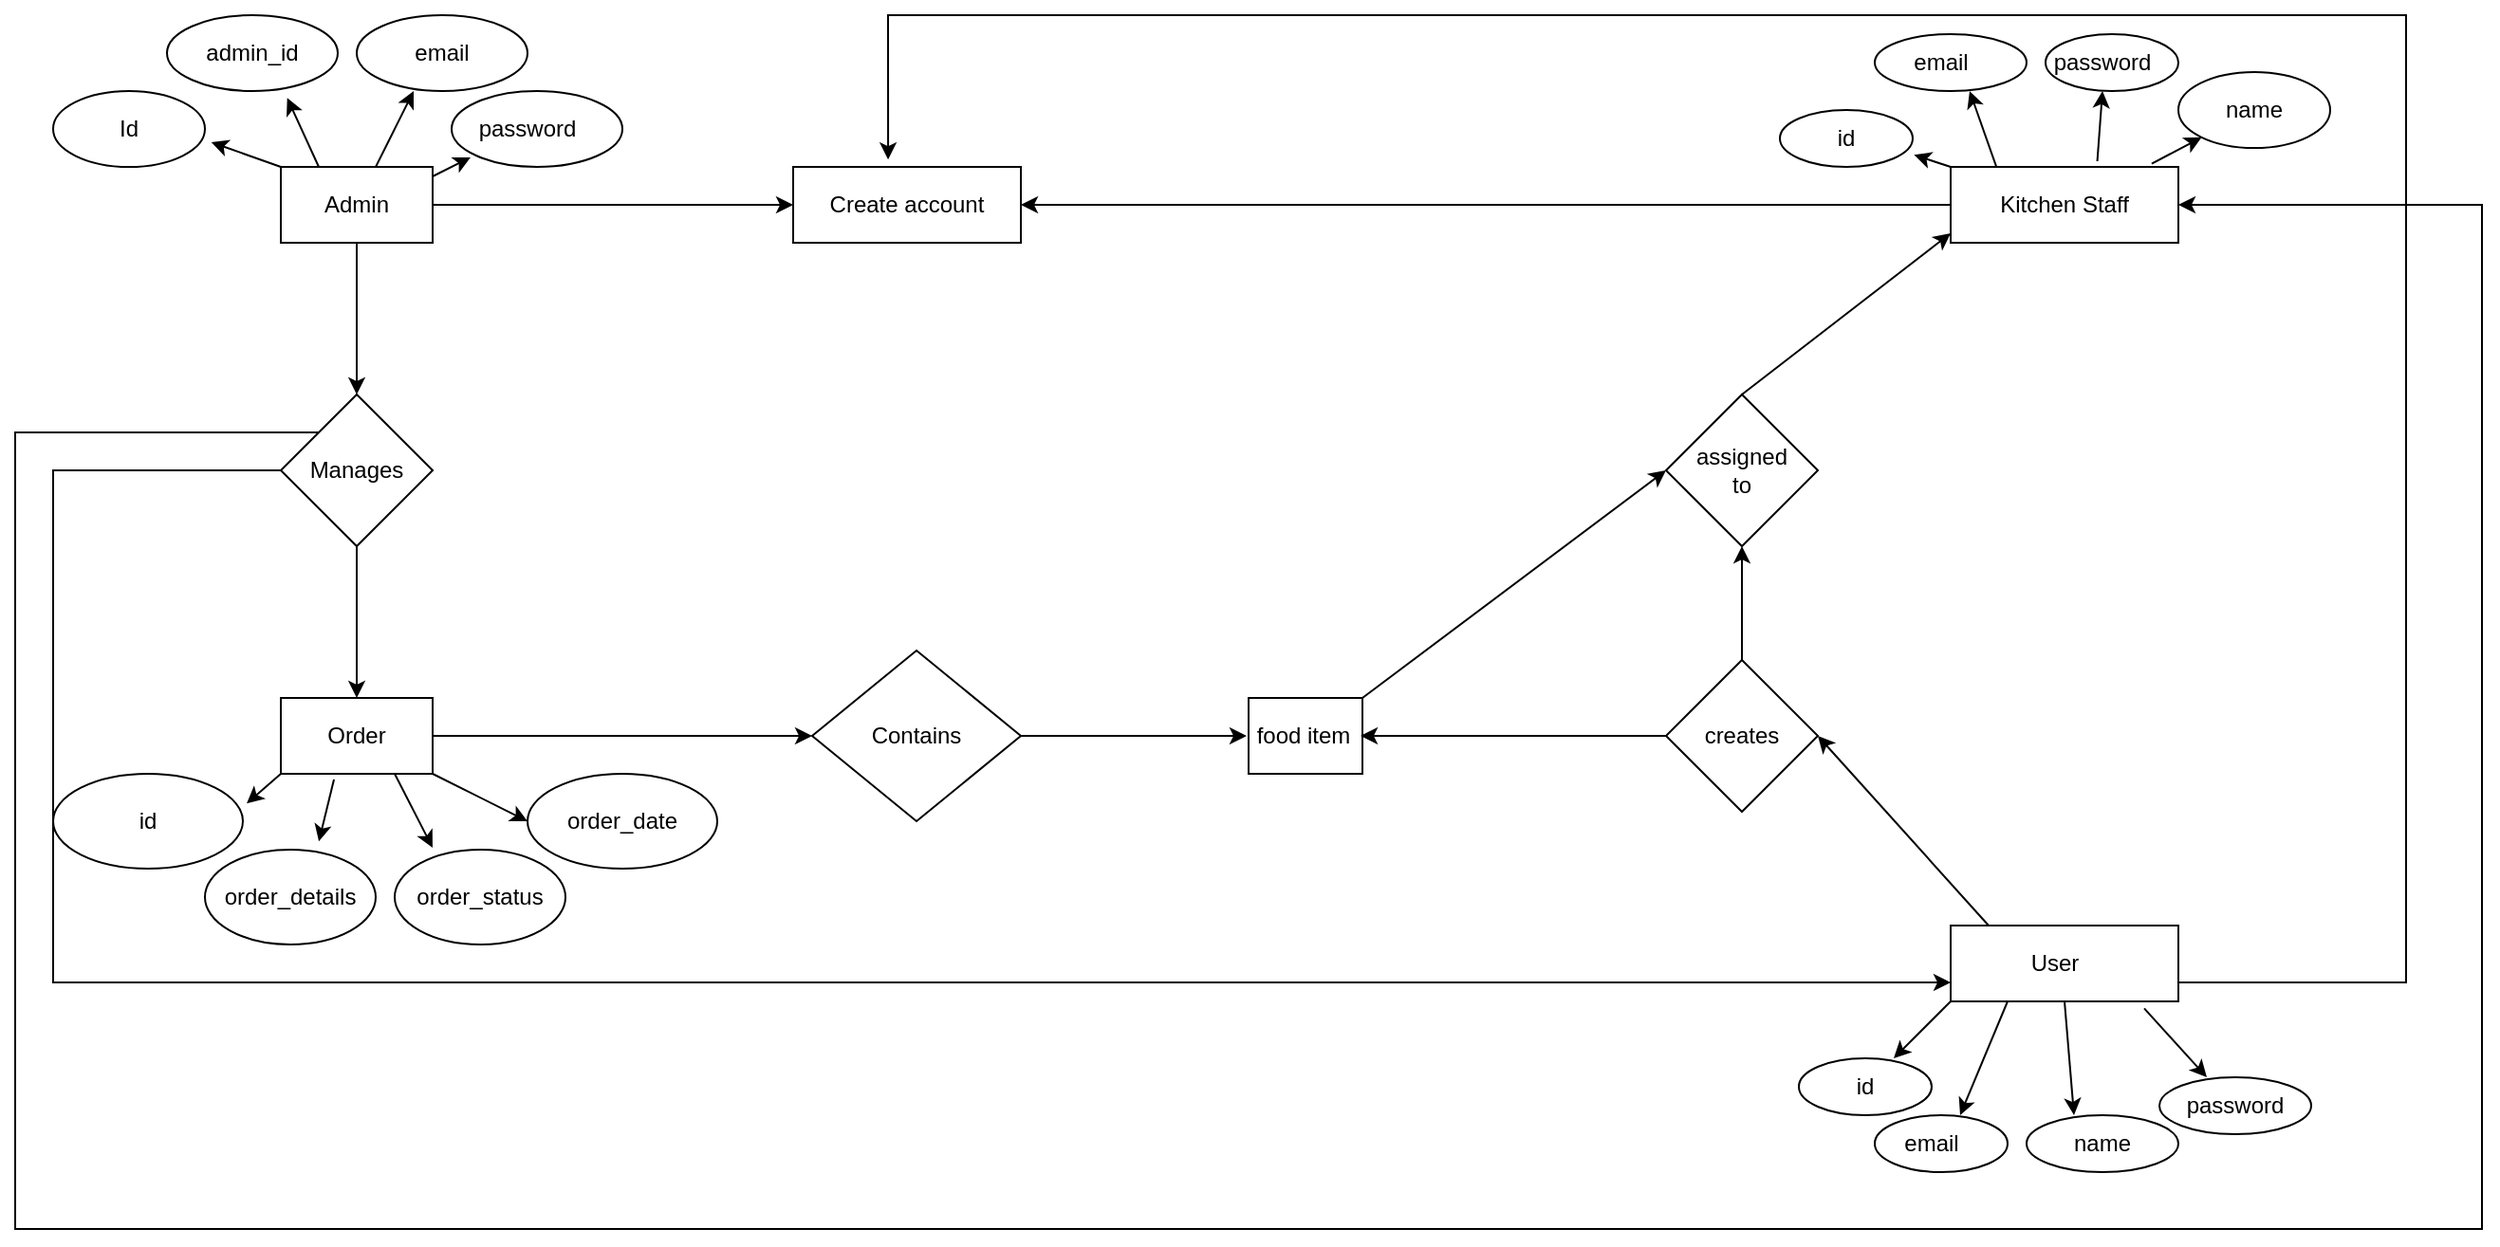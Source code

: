 <mxfile version="21.2.8" type="device">
  <diagram name="Page-1" id="XrtmgbepDEW_kfSQkyj5">
    <mxGraphModel dx="1630" dy="1604" grid="1" gridSize="10" guides="1" tooltips="1" connect="1" arrows="1" fold="1" page="1" pageScale="1" pageWidth="850" pageHeight="1100" math="0" shadow="0">
      <root>
        <mxCell id="0" />
        <mxCell id="1" parent="0" />
        <mxCell id="swYCusZmgN0RJEcf6t8h-2" value="" style="rounded=0;whiteSpace=wrap;html=1;" parent="1" vertex="1">
          <mxGeometry x="120" y="80" width="80" height="40" as="geometry" />
        </mxCell>
        <mxCell id="swYCusZmgN0RJEcf6t8h-3" value="" style="rhombus;whiteSpace=wrap;html=1;" parent="1" vertex="1">
          <mxGeometry x="120" y="200" width="80" height="80" as="geometry" />
        </mxCell>
        <mxCell id="swYCusZmgN0RJEcf6t8h-4" value="" style="rounded=0;whiteSpace=wrap;html=1;" parent="1" vertex="1">
          <mxGeometry x="120" y="360" width="80" height="40" as="geometry" />
        </mxCell>
        <mxCell id="swYCusZmgN0RJEcf6t8h-6" value="" style="ellipse;whiteSpace=wrap;html=1;" parent="1" vertex="1">
          <mxGeometry y="40" width="80" height="40" as="geometry" />
        </mxCell>
        <mxCell id="swYCusZmgN0RJEcf6t8h-7" value="" style="ellipse;whiteSpace=wrap;html=1;" parent="1" vertex="1">
          <mxGeometry x="60" width="90" height="40" as="geometry" />
        </mxCell>
        <mxCell id="swYCusZmgN0RJEcf6t8h-8" value="" style="ellipse;whiteSpace=wrap;html=1;" parent="1" vertex="1">
          <mxGeometry x="160" width="90" height="40" as="geometry" />
        </mxCell>
        <mxCell id="swYCusZmgN0RJEcf6t8h-9" value="" style="ellipse;whiteSpace=wrap;html=1;" parent="1" vertex="1">
          <mxGeometry x="210" y="40" width="90" height="40" as="geometry" />
        </mxCell>
        <mxCell id="swYCusZmgN0RJEcf6t8h-10" value="" style="ellipse;whiteSpace=wrap;html=1;" parent="1" vertex="1">
          <mxGeometry y="400" width="100" height="50" as="geometry" />
        </mxCell>
        <mxCell id="swYCusZmgN0RJEcf6t8h-11" value="" style="ellipse;whiteSpace=wrap;html=1;" parent="1" vertex="1">
          <mxGeometry x="80" y="440" width="90" height="50" as="geometry" />
        </mxCell>
        <mxCell id="swYCusZmgN0RJEcf6t8h-12" value="" style="ellipse;whiteSpace=wrap;html=1;" parent="1" vertex="1">
          <mxGeometry x="180" y="440" width="90" height="50" as="geometry" />
        </mxCell>
        <mxCell id="swYCusZmgN0RJEcf6t8h-13" value="" style="ellipse;whiteSpace=wrap;html=1;" parent="1" vertex="1">
          <mxGeometry x="250" y="400" width="100" height="50" as="geometry" />
        </mxCell>
        <mxCell id="swYCusZmgN0RJEcf6t8h-14" value="" style="rounded=0;whiteSpace=wrap;html=1;" parent="1" vertex="1">
          <mxGeometry x="390" y="80" width="120" height="40" as="geometry" />
        </mxCell>
        <mxCell id="swYCusZmgN0RJEcf6t8h-16" value="" style="rhombus;whiteSpace=wrap;html=1;" parent="1" vertex="1">
          <mxGeometry x="400" y="335" width="110" height="90" as="geometry" />
        </mxCell>
        <mxCell id="swYCusZmgN0RJEcf6t8h-17" value="" style="rounded=0;whiteSpace=wrap;html=1;" parent="1" vertex="1">
          <mxGeometry x="630" y="360" width="60" height="40" as="geometry" />
        </mxCell>
        <mxCell id="swYCusZmgN0RJEcf6t8h-18" value="Admin" style="text;html=1;strokeColor=none;fillColor=none;align=center;verticalAlign=middle;whiteSpace=wrap;rounded=0;" parent="1" vertex="1">
          <mxGeometry x="120" y="80" width="80" height="40" as="geometry" />
        </mxCell>
        <mxCell id="swYCusZmgN0RJEcf6t8h-36" value="Id" style="text;html=1;strokeColor=none;fillColor=none;align=center;verticalAlign=middle;whiteSpace=wrap;rounded=0;" parent="1" vertex="1">
          <mxGeometry x="10" y="45" width="60" height="30" as="geometry" />
        </mxCell>
        <mxCell id="swYCusZmgN0RJEcf6t8h-37" value="admin_id" style="text;html=1;strokeColor=none;fillColor=none;align=center;verticalAlign=middle;whiteSpace=wrap;rounded=0;" parent="1" vertex="1">
          <mxGeometry x="75" y="5" width="60" height="30" as="geometry" />
        </mxCell>
        <mxCell id="swYCusZmgN0RJEcf6t8h-38" value="email" style="text;html=1;strokeColor=none;fillColor=none;align=center;verticalAlign=middle;whiteSpace=wrap;rounded=0;" parent="1" vertex="1">
          <mxGeometry x="175" y="5" width="60" height="30" as="geometry" />
        </mxCell>
        <mxCell id="swYCusZmgN0RJEcf6t8h-39" value="password" style="text;html=1;strokeColor=none;fillColor=none;align=center;verticalAlign=middle;whiteSpace=wrap;rounded=0;" parent="1" vertex="1">
          <mxGeometry x="220" y="45" width="60" height="30" as="geometry" />
        </mxCell>
        <mxCell id="swYCusZmgN0RJEcf6t8h-40" value="Manages" style="text;html=1;strokeColor=none;fillColor=none;align=center;verticalAlign=middle;whiteSpace=wrap;rounded=0;" parent="1" vertex="1">
          <mxGeometry x="130" y="225" width="60" height="30" as="geometry" />
        </mxCell>
        <mxCell id="swYCusZmgN0RJEcf6t8h-41" value="Order" style="text;html=1;strokeColor=none;fillColor=none;align=center;verticalAlign=middle;whiteSpace=wrap;rounded=0;" parent="1" vertex="1">
          <mxGeometry x="130" y="365" width="60" height="30" as="geometry" />
        </mxCell>
        <mxCell id="swYCusZmgN0RJEcf6t8h-42" value="id" style="text;html=1;strokeColor=none;fillColor=none;align=center;verticalAlign=middle;whiteSpace=wrap;rounded=0;" parent="1" vertex="1">
          <mxGeometry x="20" y="410" width="60" height="30" as="geometry" />
        </mxCell>
        <mxCell id="swYCusZmgN0RJEcf6t8h-43" value="order_details" style="text;html=1;strokeColor=none;fillColor=none;align=center;verticalAlign=middle;whiteSpace=wrap;rounded=0;" parent="1" vertex="1">
          <mxGeometry x="95" y="450" width="60" height="30" as="geometry" />
        </mxCell>
        <mxCell id="swYCusZmgN0RJEcf6t8h-44" value="order_status" style="text;html=1;strokeColor=none;fillColor=none;align=center;verticalAlign=middle;whiteSpace=wrap;rounded=0;" parent="1" vertex="1">
          <mxGeometry x="195" y="450" width="60" height="30" as="geometry" />
        </mxCell>
        <mxCell id="swYCusZmgN0RJEcf6t8h-45" value="order_date" style="text;html=1;strokeColor=none;fillColor=none;align=center;verticalAlign=middle;whiteSpace=wrap;rounded=0;" parent="1" vertex="1">
          <mxGeometry x="270" y="410" width="60" height="30" as="geometry" />
        </mxCell>
        <mxCell id="swYCusZmgN0RJEcf6t8h-46" value="Create account" style="text;html=1;strokeColor=none;fillColor=none;align=center;verticalAlign=middle;whiteSpace=wrap;rounded=0;" parent="1" vertex="1">
          <mxGeometry x="400" y="85" width="100" height="30" as="geometry" />
        </mxCell>
        <mxCell id="swYCusZmgN0RJEcf6t8h-47" value="Contains" style="text;html=1;strokeColor=none;fillColor=none;align=center;verticalAlign=middle;whiteSpace=wrap;rounded=0;" parent="1" vertex="1">
          <mxGeometry x="420" y="365" width="70" height="30" as="geometry" />
        </mxCell>
        <mxCell id="swYCusZmgN0RJEcf6t8h-48" value="food item" style="text;html=1;strokeColor=none;fillColor=none;align=center;verticalAlign=middle;whiteSpace=wrap;rounded=0;" parent="1" vertex="1">
          <mxGeometry x="629" y="370" width="60" height="20" as="geometry" />
        </mxCell>
        <mxCell id="swYCusZmgN0RJEcf6t8h-49" value="" style="rhombus;whiteSpace=wrap;html=1;" parent="1" vertex="1">
          <mxGeometry x="850" y="200" width="80" height="80" as="geometry" />
        </mxCell>
        <mxCell id="swYCusZmgN0RJEcf6t8h-50" value="assigned to" style="text;html=1;strokeColor=none;fillColor=none;align=center;verticalAlign=middle;whiteSpace=wrap;rounded=0;" parent="1" vertex="1">
          <mxGeometry x="860" y="225" width="60" height="30" as="geometry" />
        </mxCell>
        <mxCell id="swYCusZmgN0RJEcf6t8h-51" value="" style="rhombus;whiteSpace=wrap;html=1;" parent="1" vertex="1">
          <mxGeometry x="850" y="340" width="80" height="80" as="geometry" />
        </mxCell>
        <mxCell id="swYCusZmgN0RJEcf6t8h-52" value="creates" style="text;html=1;strokeColor=none;fillColor=none;align=center;verticalAlign=middle;whiteSpace=wrap;rounded=0;" parent="1" vertex="1">
          <mxGeometry x="860" y="365" width="60" height="30" as="geometry" />
        </mxCell>
        <mxCell id="swYCusZmgN0RJEcf6t8h-53" value="" style="rounded=0;whiteSpace=wrap;html=1;" parent="1" vertex="1">
          <mxGeometry x="1000" y="80" width="120" height="40" as="geometry" />
        </mxCell>
        <mxCell id="swYCusZmgN0RJEcf6t8h-54" value="Kitchen Staff" style="text;html=1;strokeColor=none;fillColor=none;align=center;verticalAlign=middle;whiteSpace=wrap;rounded=0;" parent="1" vertex="1">
          <mxGeometry x="1000" y="85" width="120" height="30" as="geometry" />
        </mxCell>
        <mxCell id="swYCusZmgN0RJEcf6t8h-55" value="" style="rounded=0;whiteSpace=wrap;html=1;" parent="1" vertex="1">
          <mxGeometry x="1000" y="480" width="120" height="40" as="geometry" />
        </mxCell>
        <mxCell id="swYCusZmgN0RJEcf6t8h-56" value="User" style="text;html=1;strokeColor=none;fillColor=none;align=center;verticalAlign=middle;whiteSpace=wrap;rounded=0;" parent="1" vertex="1">
          <mxGeometry x="1010" y="485" width="90" height="30" as="geometry" />
        </mxCell>
        <mxCell id="swYCusZmgN0RJEcf6t8h-57" value="" style="ellipse;whiteSpace=wrap;html=1;" parent="1" vertex="1">
          <mxGeometry x="920" y="550" width="70" height="30" as="geometry" />
        </mxCell>
        <mxCell id="swYCusZmgN0RJEcf6t8h-58" value="id" style="text;html=1;strokeColor=none;fillColor=none;align=center;verticalAlign=middle;whiteSpace=wrap;rounded=0;" parent="1" vertex="1">
          <mxGeometry x="925" y="550" width="60" height="30" as="geometry" />
        </mxCell>
        <mxCell id="swYCusZmgN0RJEcf6t8h-59" value="" style="ellipse;whiteSpace=wrap;html=1;" parent="1" vertex="1">
          <mxGeometry x="960" y="580" width="70" height="30" as="geometry" />
        </mxCell>
        <mxCell id="swYCusZmgN0RJEcf6t8h-60" value="email" style="text;html=1;strokeColor=none;fillColor=none;align=center;verticalAlign=middle;whiteSpace=wrap;rounded=0;" parent="1" vertex="1">
          <mxGeometry x="960" y="580" width="60" height="30" as="geometry" />
        </mxCell>
        <mxCell id="swYCusZmgN0RJEcf6t8h-62" value="" style="ellipse;whiteSpace=wrap;html=1;" parent="1" vertex="1">
          <mxGeometry x="1040" y="580" width="80" height="30" as="geometry" />
        </mxCell>
        <mxCell id="swYCusZmgN0RJEcf6t8h-63" value="name" style="text;html=1;strokeColor=none;fillColor=none;align=center;verticalAlign=middle;whiteSpace=wrap;rounded=0;" parent="1" vertex="1">
          <mxGeometry x="1050" y="580" width="60" height="30" as="geometry" />
        </mxCell>
        <mxCell id="swYCusZmgN0RJEcf6t8h-64" value="" style="ellipse;whiteSpace=wrap;html=1;" parent="1" vertex="1">
          <mxGeometry x="1110" y="560" width="80" height="30" as="geometry" />
        </mxCell>
        <mxCell id="swYCusZmgN0RJEcf6t8h-65" value="password" style="text;html=1;strokeColor=none;fillColor=none;align=center;verticalAlign=middle;whiteSpace=wrap;rounded=0;" parent="1" vertex="1">
          <mxGeometry x="1120" y="560" width="60" height="30" as="geometry" />
        </mxCell>
        <mxCell id="swYCusZmgN0RJEcf6t8h-66" value="" style="ellipse;whiteSpace=wrap;html=1;" parent="1" vertex="1">
          <mxGeometry x="910" y="50" width="70" height="30" as="geometry" />
        </mxCell>
        <mxCell id="swYCusZmgN0RJEcf6t8h-67" value="id" style="text;html=1;strokeColor=none;fillColor=none;align=center;verticalAlign=middle;whiteSpace=wrap;rounded=0;" parent="1" vertex="1">
          <mxGeometry x="915" y="50" width="60" height="30" as="geometry" />
        </mxCell>
        <mxCell id="swYCusZmgN0RJEcf6t8h-68" value="" style="ellipse;whiteSpace=wrap;html=1;" parent="1" vertex="1">
          <mxGeometry x="960" y="10" width="80" height="30" as="geometry" />
        </mxCell>
        <mxCell id="swYCusZmgN0RJEcf6t8h-69" value="email" style="text;html=1;strokeColor=none;fillColor=none;align=center;verticalAlign=middle;whiteSpace=wrap;rounded=0;" parent="1" vertex="1">
          <mxGeometry x="965" y="10" width="60" height="30" as="geometry" />
        </mxCell>
        <mxCell id="swYCusZmgN0RJEcf6t8h-70" value="" style="ellipse;whiteSpace=wrap;html=1;" parent="1" vertex="1">
          <mxGeometry x="1050" y="10" width="70" height="30" as="geometry" />
        </mxCell>
        <mxCell id="swYCusZmgN0RJEcf6t8h-71" value="password" style="text;html=1;strokeColor=none;fillColor=none;align=center;verticalAlign=middle;whiteSpace=wrap;rounded=0;" parent="1" vertex="1">
          <mxGeometry x="1050" y="10" width="60" height="30" as="geometry" />
        </mxCell>
        <mxCell id="swYCusZmgN0RJEcf6t8h-72" value="" style="ellipse;whiteSpace=wrap;html=1;" parent="1" vertex="1">
          <mxGeometry x="1120" y="30" width="80" height="40" as="geometry" />
        </mxCell>
        <mxCell id="swYCusZmgN0RJEcf6t8h-73" value="name" style="text;html=1;strokeColor=none;fillColor=none;align=center;verticalAlign=middle;whiteSpace=wrap;rounded=0;" parent="1" vertex="1">
          <mxGeometry x="1130" y="35" width="60" height="30" as="geometry" />
        </mxCell>
        <mxCell id="swYCusZmgN0RJEcf6t8h-76" value="" style="endArrow=classic;html=1;rounded=0;entryX=0;entryY=1;entryDx=0;entryDy=0;" parent="1" target="swYCusZmgN0RJEcf6t8h-39" edge="1">
          <mxGeometry width="50" height="50" relative="1" as="geometry">
            <mxPoint x="200" y="85" as="sourcePoint" />
            <mxPoint x="250" y="35" as="targetPoint" />
          </mxGeometry>
        </mxCell>
        <mxCell id="swYCusZmgN0RJEcf6t8h-77" value="" style="endArrow=classic;html=1;rounded=0;" parent="1" edge="1">
          <mxGeometry width="50" height="50" relative="1" as="geometry">
            <mxPoint x="170" y="80" as="sourcePoint" />
            <mxPoint x="190" y="40" as="targetPoint" />
          </mxGeometry>
        </mxCell>
        <mxCell id="swYCusZmgN0RJEcf6t8h-78" value="" style="endArrow=classic;html=1;rounded=0;entryX=0.704;entryY=1.092;entryDx=0;entryDy=0;entryPerimeter=0;" parent="1" target="swYCusZmgN0RJEcf6t8h-7" edge="1">
          <mxGeometry width="50" height="50" relative="1" as="geometry">
            <mxPoint x="140" y="80" as="sourcePoint" />
            <mxPoint x="190" y="30" as="targetPoint" />
          </mxGeometry>
        </mxCell>
        <mxCell id="swYCusZmgN0RJEcf6t8h-79" value="" style="endArrow=classic;html=1;rounded=0;entryX=1.042;entryY=0.675;entryDx=0;entryDy=0;entryPerimeter=0;" parent="1" target="swYCusZmgN0RJEcf6t8h-6" edge="1">
          <mxGeometry width="50" height="50" relative="1" as="geometry">
            <mxPoint x="120" y="80" as="sourcePoint" />
            <mxPoint x="170" y="30" as="targetPoint" />
          </mxGeometry>
        </mxCell>
        <mxCell id="swYCusZmgN0RJEcf6t8h-80" value="" style="endArrow=classic;html=1;rounded=0;entryX=1.02;entryY=0.313;entryDx=0;entryDy=0;entryPerimeter=0;" parent="1" target="swYCusZmgN0RJEcf6t8h-10" edge="1">
          <mxGeometry width="50" height="50" relative="1" as="geometry">
            <mxPoint x="120" y="400" as="sourcePoint" />
            <mxPoint x="380" y="270" as="targetPoint" />
          </mxGeometry>
        </mxCell>
        <mxCell id="swYCusZmgN0RJEcf6t8h-81" value="" style="endArrow=classic;html=1;rounded=0;entryX=0.667;entryY=-0.087;entryDx=0;entryDy=0;entryPerimeter=0;exitX=0.35;exitY=1.075;exitDx=0;exitDy=0;exitPerimeter=0;" parent="1" source="swYCusZmgN0RJEcf6t8h-4" target="swYCusZmgN0RJEcf6t8h-11" edge="1">
          <mxGeometry width="50" height="50" relative="1" as="geometry">
            <mxPoint x="410" y="230" as="sourcePoint" />
            <mxPoint x="360" y="300" as="targetPoint" />
          </mxGeometry>
        </mxCell>
        <mxCell id="swYCusZmgN0RJEcf6t8h-82" value="" style="endArrow=classic;html=1;rounded=0;entryX=0.222;entryY=-0.02;entryDx=0;entryDy=0;entryPerimeter=0;exitX=0.75;exitY=1;exitDx=0;exitDy=0;" parent="1" source="swYCusZmgN0RJEcf6t8h-4" target="swYCusZmgN0RJEcf6t8h-12" edge="1">
          <mxGeometry width="50" height="50" relative="1" as="geometry">
            <mxPoint x="410" y="230" as="sourcePoint" />
            <mxPoint x="460" y="180" as="targetPoint" />
          </mxGeometry>
        </mxCell>
        <mxCell id="swYCusZmgN0RJEcf6t8h-83" value="" style="endArrow=classic;html=1;rounded=0;exitX=1;exitY=1;exitDx=0;exitDy=0;entryX=0;entryY=0.5;entryDx=0;entryDy=0;" parent="1" source="swYCusZmgN0RJEcf6t8h-4" target="swYCusZmgN0RJEcf6t8h-13" edge="1">
          <mxGeometry width="50" height="50" relative="1" as="geometry">
            <mxPoint x="410" y="230" as="sourcePoint" />
            <mxPoint x="460" y="180" as="targetPoint" />
          </mxGeometry>
        </mxCell>
        <mxCell id="swYCusZmgN0RJEcf6t8h-84" value="" style="endArrow=classic;html=1;rounded=0;exitX=0;exitY=0;exitDx=0;exitDy=0;entryX=1.01;entryY=0.789;entryDx=0;entryDy=0;entryPerimeter=0;" parent="1" source="swYCusZmgN0RJEcf6t8h-53" target="swYCusZmgN0RJEcf6t8h-66" edge="1">
          <mxGeometry width="50" height="50" relative="1" as="geometry">
            <mxPoint x="810" y="180" as="sourcePoint" />
            <mxPoint x="860" y="130" as="targetPoint" />
          </mxGeometry>
        </mxCell>
        <mxCell id="swYCusZmgN0RJEcf6t8h-85" value="" style="endArrow=classic;html=1;rounded=0;exitX=0.2;exitY=-0.178;exitDx=0;exitDy=0;exitPerimeter=0;entryX=0.75;entryY=1;entryDx=0;entryDy=0;" parent="1" source="swYCusZmgN0RJEcf6t8h-54" target="swYCusZmgN0RJEcf6t8h-69" edge="1">
          <mxGeometry width="50" height="50" relative="1" as="geometry">
            <mxPoint x="810" y="180" as="sourcePoint" />
            <mxPoint x="860" y="130" as="targetPoint" />
          </mxGeometry>
        </mxCell>
        <mxCell id="swYCusZmgN0RJEcf6t8h-86" value="" style="endArrow=classic;html=1;rounded=0;exitX=0.644;exitY=-0.075;exitDx=0;exitDy=0;exitPerimeter=0;entryX=0.5;entryY=1;entryDx=0;entryDy=0;" parent="1" source="swYCusZmgN0RJEcf6t8h-53" target="swYCusZmgN0RJEcf6t8h-71" edge="1">
          <mxGeometry width="50" height="50" relative="1" as="geometry">
            <mxPoint x="810" y="180" as="sourcePoint" />
            <mxPoint x="860" y="130" as="targetPoint" />
          </mxGeometry>
        </mxCell>
        <mxCell id="swYCusZmgN0RJEcf6t8h-87" value="" style="endArrow=classic;html=1;rounded=0;exitX=0.883;exitY=-0.042;exitDx=0;exitDy=0;exitPerimeter=0;" parent="1" source="swYCusZmgN0RJEcf6t8h-53" target="swYCusZmgN0RJEcf6t8h-72" edge="1">
          <mxGeometry width="50" height="50" relative="1" as="geometry">
            <mxPoint x="810" y="180" as="sourcePoint" />
            <mxPoint x="860" y="130" as="targetPoint" />
          </mxGeometry>
        </mxCell>
        <mxCell id="swYCusZmgN0RJEcf6t8h-88" value="" style="endArrow=classic;html=1;rounded=0;exitX=0;exitY=1;exitDx=0;exitDy=0;entryX=0.75;entryY=0;entryDx=0;entryDy=0;" parent="1" source="swYCusZmgN0RJEcf6t8h-55" target="swYCusZmgN0RJEcf6t8h-58" edge="1">
          <mxGeometry width="50" height="50" relative="1" as="geometry">
            <mxPoint x="810" y="470" as="sourcePoint" />
            <mxPoint x="950" y="540" as="targetPoint" />
          </mxGeometry>
        </mxCell>
        <mxCell id="swYCusZmgN0RJEcf6t8h-89" value="" style="endArrow=classic;html=1;rounded=0;exitX=0.25;exitY=1;exitDx=0;exitDy=0;entryX=0.75;entryY=0;entryDx=0;entryDy=0;" parent="1" source="swYCusZmgN0RJEcf6t8h-55" target="swYCusZmgN0RJEcf6t8h-60" edge="1">
          <mxGeometry width="50" height="50" relative="1" as="geometry">
            <mxPoint x="810" y="470" as="sourcePoint" />
            <mxPoint x="860" y="420" as="targetPoint" />
          </mxGeometry>
        </mxCell>
        <mxCell id="swYCusZmgN0RJEcf6t8h-90" value="" style="endArrow=classic;html=1;rounded=0;entryX=0.25;entryY=0;entryDx=0;entryDy=0;exitX=0.5;exitY=1;exitDx=0;exitDy=0;" parent="1" source="swYCusZmgN0RJEcf6t8h-55" target="swYCusZmgN0RJEcf6t8h-63" edge="1">
          <mxGeometry width="50" height="50" relative="1" as="geometry">
            <mxPoint x="810" y="470" as="sourcePoint" />
            <mxPoint x="860" y="420" as="targetPoint" />
          </mxGeometry>
        </mxCell>
        <mxCell id="swYCusZmgN0RJEcf6t8h-91" value="" style="endArrow=classic;html=1;rounded=0;entryX=0.25;entryY=0;entryDx=0;entryDy=0;exitX=0.85;exitY=1.092;exitDx=0;exitDy=0;exitPerimeter=0;" parent="1" source="swYCusZmgN0RJEcf6t8h-55" target="swYCusZmgN0RJEcf6t8h-65" edge="1">
          <mxGeometry width="50" height="50" relative="1" as="geometry">
            <mxPoint x="810" y="470" as="sourcePoint" />
            <mxPoint x="860" y="420" as="targetPoint" />
          </mxGeometry>
        </mxCell>
        <mxCell id="swYCusZmgN0RJEcf6t8h-93" value="" style="endArrow=classic;html=1;rounded=0;entryX=0;entryY=1;entryDx=0;entryDy=0;" parent="1" target="swYCusZmgN0RJEcf6t8h-54" edge="1">
          <mxGeometry width="50" height="50" relative="1" as="geometry">
            <mxPoint x="890" y="200" as="sourcePoint" />
            <mxPoint x="1000" y="100" as="targetPoint" />
          </mxGeometry>
        </mxCell>
        <mxCell id="swYCusZmgN0RJEcf6t8h-94" value="" style="endArrow=classic;html=1;rounded=0;exitX=1;exitY=0;exitDx=0;exitDy=0;entryX=0;entryY=0.5;entryDx=0;entryDy=0;" parent="1" source="swYCusZmgN0RJEcf6t8h-17" target="swYCusZmgN0RJEcf6t8h-49" edge="1">
          <mxGeometry width="50" height="50" relative="1" as="geometry">
            <mxPoint x="730" y="300" as="sourcePoint" />
            <mxPoint x="780" y="250" as="targetPoint" />
          </mxGeometry>
        </mxCell>
        <mxCell id="swYCusZmgN0RJEcf6t8h-95" value="" style="endArrow=classic;html=1;rounded=0;entryX=1;entryY=0.5;entryDx=0;entryDy=0;exitX=0;exitY=0.5;exitDx=0;exitDy=0;" parent="1" source="swYCusZmgN0RJEcf6t8h-51" target="swYCusZmgN0RJEcf6t8h-48" edge="1">
          <mxGeometry width="50" height="50" relative="1" as="geometry">
            <mxPoint x="780" y="490" as="sourcePoint" />
            <mxPoint x="830" y="420" as="targetPoint" />
          </mxGeometry>
        </mxCell>
        <mxCell id="swYCusZmgN0RJEcf6t8h-96" value="" style="endArrow=classic;html=1;rounded=0;exitX=1;exitY=0.5;exitDx=0;exitDy=0;entryX=0;entryY=0.5;entryDx=0;entryDy=0;" parent="1" source="swYCusZmgN0RJEcf6t8h-16" target="swYCusZmgN0RJEcf6t8h-48" edge="1">
          <mxGeometry width="50" height="50" relative="1" as="geometry">
            <mxPoint x="560" y="290" as="sourcePoint" />
            <mxPoint x="610" y="240" as="targetPoint" />
          </mxGeometry>
        </mxCell>
        <mxCell id="swYCusZmgN0RJEcf6t8h-97" value="" style="endArrow=classic;html=1;rounded=0;exitX=1;exitY=0.5;exitDx=0;exitDy=0;entryX=0;entryY=0.5;entryDx=0;entryDy=0;" parent="1" source="swYCusZmgN0RJEcf6t8h-4" target="swYCusZmgN0RJEcf6t8h-16" edge="1">
          <mxGeometry width="50" height="50" relative="1" as="geometry">
            <mxPoint x="400" y="340" as="sourcePoint" />
            <mxPoint x="450" y="290" as="targetPoint" />
          </mxGeometry>
        </mxCell>
        <mxCell id="swYCusZmgN0RJEcf6t8h-98" value="" style="endArrow=classic;html=1;rounded=0;exitX=0.5;exitY=1;exitDx=0;exitDy=0;entryX=0.5;entryY=0;entryDx=0;entryDy=0;" parent="1" source="swYCusZmgN0RJEcf6t8h-3" target="swYCusZmgN0RJEcf6t8h-4" edge="1">
          <mxGeometry width="50" height="50" relative="1" as="geometry">
            <mxPoint x="400" y="260" as="sourcePoint" />
            <mxPoint x="450" y="210" as="targetPoint" />
          </mxGeometry>
        </mxCell>
        <mxCell id="swYCusZmgN0RJEcf6t8h-99" value="" style="endArrow=classic;html=1;rounded=0;exitX=0.5;exitY=1;exitDx=0;exitDy=0;entryX=0.5;entryY=0;entryDx=0;entryDy=0;" parent="1" source="swYCusZmgN0RJEcf6t8h-18" target="swYCusZmgN0RJEcf6t8h-3" edge="1">
          <mxGeometry width="50" height="50" relative="1" as="geometry">
            <mxPoint x="400" y="260" as="sourcePoint" />
            <mxPoint x="450" y="210" as="targetPoint" />
          </mxGeometry>
        </mxCell>
        <mxCell id="swYCusZmgN0RJEcf6t8h-100" value="" style="endArrow=classic;html=1;rounded=0;exitX=1;exitY=0.5;exitDx=0;exitDy=0;entryX=0;entryY=0.5;entryDx=0;entryDy=0;" parent="1" source="swYCusZmgN0RJEcf6t8h-18" target="swYCusZmgN0RJEcf6t8h-14" edge="1">
          <mxGeometry width="50" height="50" relative="1" as="geometry">
            <mxPoint x="400" y="260" as="sourcePoint" />
            <mxPoint x="450" y="210" as="targetPoint" />
          </mxGeometry>
        </mxCell>
        <mxCell id="swYCusZmgN0RJEcf6t8h-104" value="" style="endArrow=classic;html=1;rounded=0;exitX=0;exitY=0.5;exitDx=0;exitDy=0;entryX=0;entryY=0.75;entryDx=0;entryDy=0;" parent="1" source="swYCusZmgN0RJEcf6t8h-3" target="swYCusZmgN0RJEcf6t8h-55" edge="1">
          <mxGeometry width="50" height="50" relative="1" as="geometry">
            <mxPoint x="320" y="320" as="sourcePoint" />
            <mxPoint x="480" y="520" as="targetPoint" />
            <Array as="points">
              <mxPoint y="240" />
              <mxPoint y="510" />
            </Array>
          </mxGeometry>
        </mxCell>
        <mxCell id="swYCusZmgN0RJEcf6t8h-105" value="" style="endArrow=classic;html=1;rounded=0;entryX=1;entryY=0.5;entryDx=0;entryDy=0;exitX=0;exitY=0;exitDx=0;exitDy=0;" parent="1" source="swYCusZmgN0RJEcf6t8h-3" target="swYCusZmgN0RJEcf6t8h-54" edge="1">
          <mxGeometry width="50" height="50" relative="1" as="geometry">
            <mxPoint x="110" y="220" as="sourcePoint" />
            <mxPoint x="1230" y="50" as="targetPoint" />
            <Array as="points">
              <mxPoint x="-20" y="220" />
              <mxPoint x="-20" y="640" />
              <mxPoint x="1280" y="640" />
              <mxPoint x="1280" y="100" />
            </Array>
          </mxGeometry>
        </mxCell>
        <mxCell id="swYCusZmgN0RJEcf6t8h-106" value="" style="endArrow=classic;html=1;rounded=0;exitX=1;exitY=0.75;exitDx=0;exitDy=0;entryX=0.417;entryY=-0.097;entryDx=0;entryDy=0;entryPerimeter=0;" parent="1" source="swYCusZmgN0RJEcf6t8h-55" target="swYCusZmgN0RJEcf6t8h-14" edge="1">
          <mxGeometry width="50" height="50" relative="1" as="geometry">
            <mxPoint x="630" y="330" as="sourcePoint" />
            <mxPoint x="450" y="70" as="targetPoint" />
            <Array as="points">
              <mxPoint x="1180" y="510" />
              <mxPoint x="1240" y="510" />
              <mxPoint x="1240" />
              <mxPoint x="850" />
              <mxPoint x="440" />
            </Array>
          </mxGeometry>
        </mxCell>
        <mxCell id="swYCusZmgN0RJEcf6t8h-107" value="" style="endArrow=classic;html=1;rounded=0;exitX=0;exitY=0.5;exitDx=0;exitDy=0;entryX=1;entryY=0.5;entryDx=0;entryDy=0;" parent="1" source="swYCusZmgN0RJEcf6t8h-54" target="swYCusZmgN0RJEcf6t8h-14" edge="1">
          <mxGeometry width="50" height="50" relative="1" as="geometry">
            <mxPoint x="630" y="330" as="sourcePoint" />
            <mxPoint x="680" y="280" as="targetPoint" />
          </mxGeometry>
        </mxCell>
        <mxCell id="swYCusZmgN0RJEcf6t8h-109" value="" style="endArrow=classic;html=1;rounded=0;entryX=1;entryY=0.5;entryDx=0;entryDy=0;" parent="1" target="swYCusZmgN0RJEcf6t8h-51" edge="1">
          <mxGeometry width="50" height="50" relative="1" as="geometry">
            <mxPoint x="1020" y="480" as="sourcePoint" />
            <mxPoint x="930" y="410" as="targetPoint" />
          </mxGeometry>
        </mxCell>
        <mxCell id="_0cXg9GSJSOQ9_8nP1WD-4" value="" style="endArrow=classic;html=1;rounded=0;exitX=0.5;exitY=0;exitDx=0;exitDy=0;" edge="1" parent="1" source="swYCusZmgN0RJEcf6t8h-51">
          <mxGeometry width="50" height="50" relative="1" as="geometry">
            <mxPoint x="840" y="330" as="sourcePoint" />
            <mxPoint x="890" y="280" as="targetPoint" />
          </mxGeometry>
        </mxCell>
      </root>
    </mxGraphModel>
  </diagram>
</mxfile>

